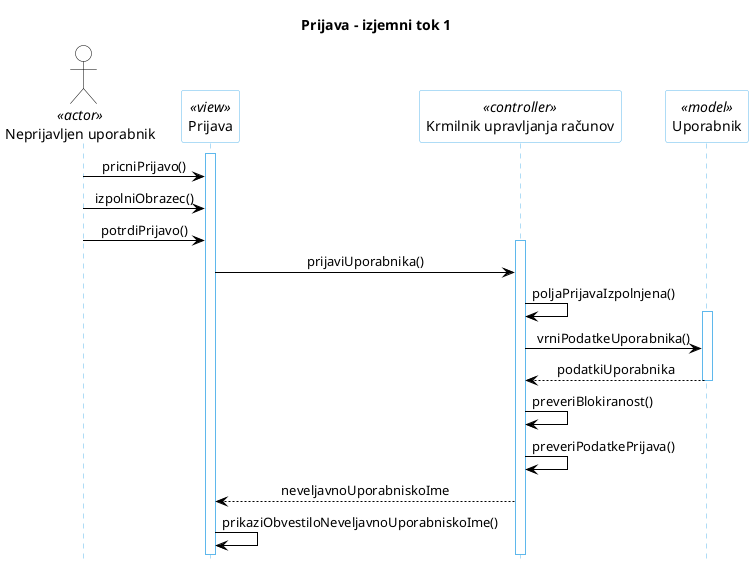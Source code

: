 @startuml PrijavaIzjemni1

hide footbox

skinparam backgroundcolor white
skinparam defaultTextAlignment center
skinparam actorBorderColor black
skinparam actorBackgroundColor white
skinparam arrowColor black  
skinparam sequenceLifeLineBorderColor #5FB8EC
skinparam sequenceParticipantBorderColor #5FB8EC
skinparam sequenceParticipantBackgroundColor white

title "Prijava - izjemni tok 1"

actor "Neprijavljen uporabnik" AS U1 <<actor>>

participant "Prijava" as R5 <<view>>
participant "Krmilnik upravljanja računov" as R2 <<controller>>
participant "Uporabnik" as R4 <<model>>

'activate U1
activate R5

'R2 -> R5: neprijavljenDostop()


U1 -> R5: pricniPrijavo()
'R5 -> R5: prikaziObrazecPrijava()

U1 -> R5: izpolniObrazec()
U1 -> R5: potrdiPrijavo()

activate R2

R5 -> R2: prijaviUporabnika()
R2 -> R2: poljaPrijavaIzpolnjena()

activate R4

R2 -> R4: vrniPodatkeUporabnika()
R4 -[dotted]> R2: podatkiUporabnika

deactivate R4

R2 -> R2: preveriBlokiranost()
R2 -> R2: preveriPodatkePrijava()
'R2 -> R2: nastaviSejo()


'R2 -[dotted]> R5: prijavaUspesna()
'R5 -> R2: vrniPodatkeUporabnika()
'R2 -[dotted]> R5: podatkiUporabnika()

'activate R4
'R2 -> R4: vrniPodatkeUporabnika()
'R4 -[dotted]> R2: podatkiUporabnika()
'deactivate R4

R2 -[dotted]> R5: neveljavnoUporabniskoIme
R5 -> R5: prikaziObvestiloNeveljavnoUporabniskoIme()


@enduml
